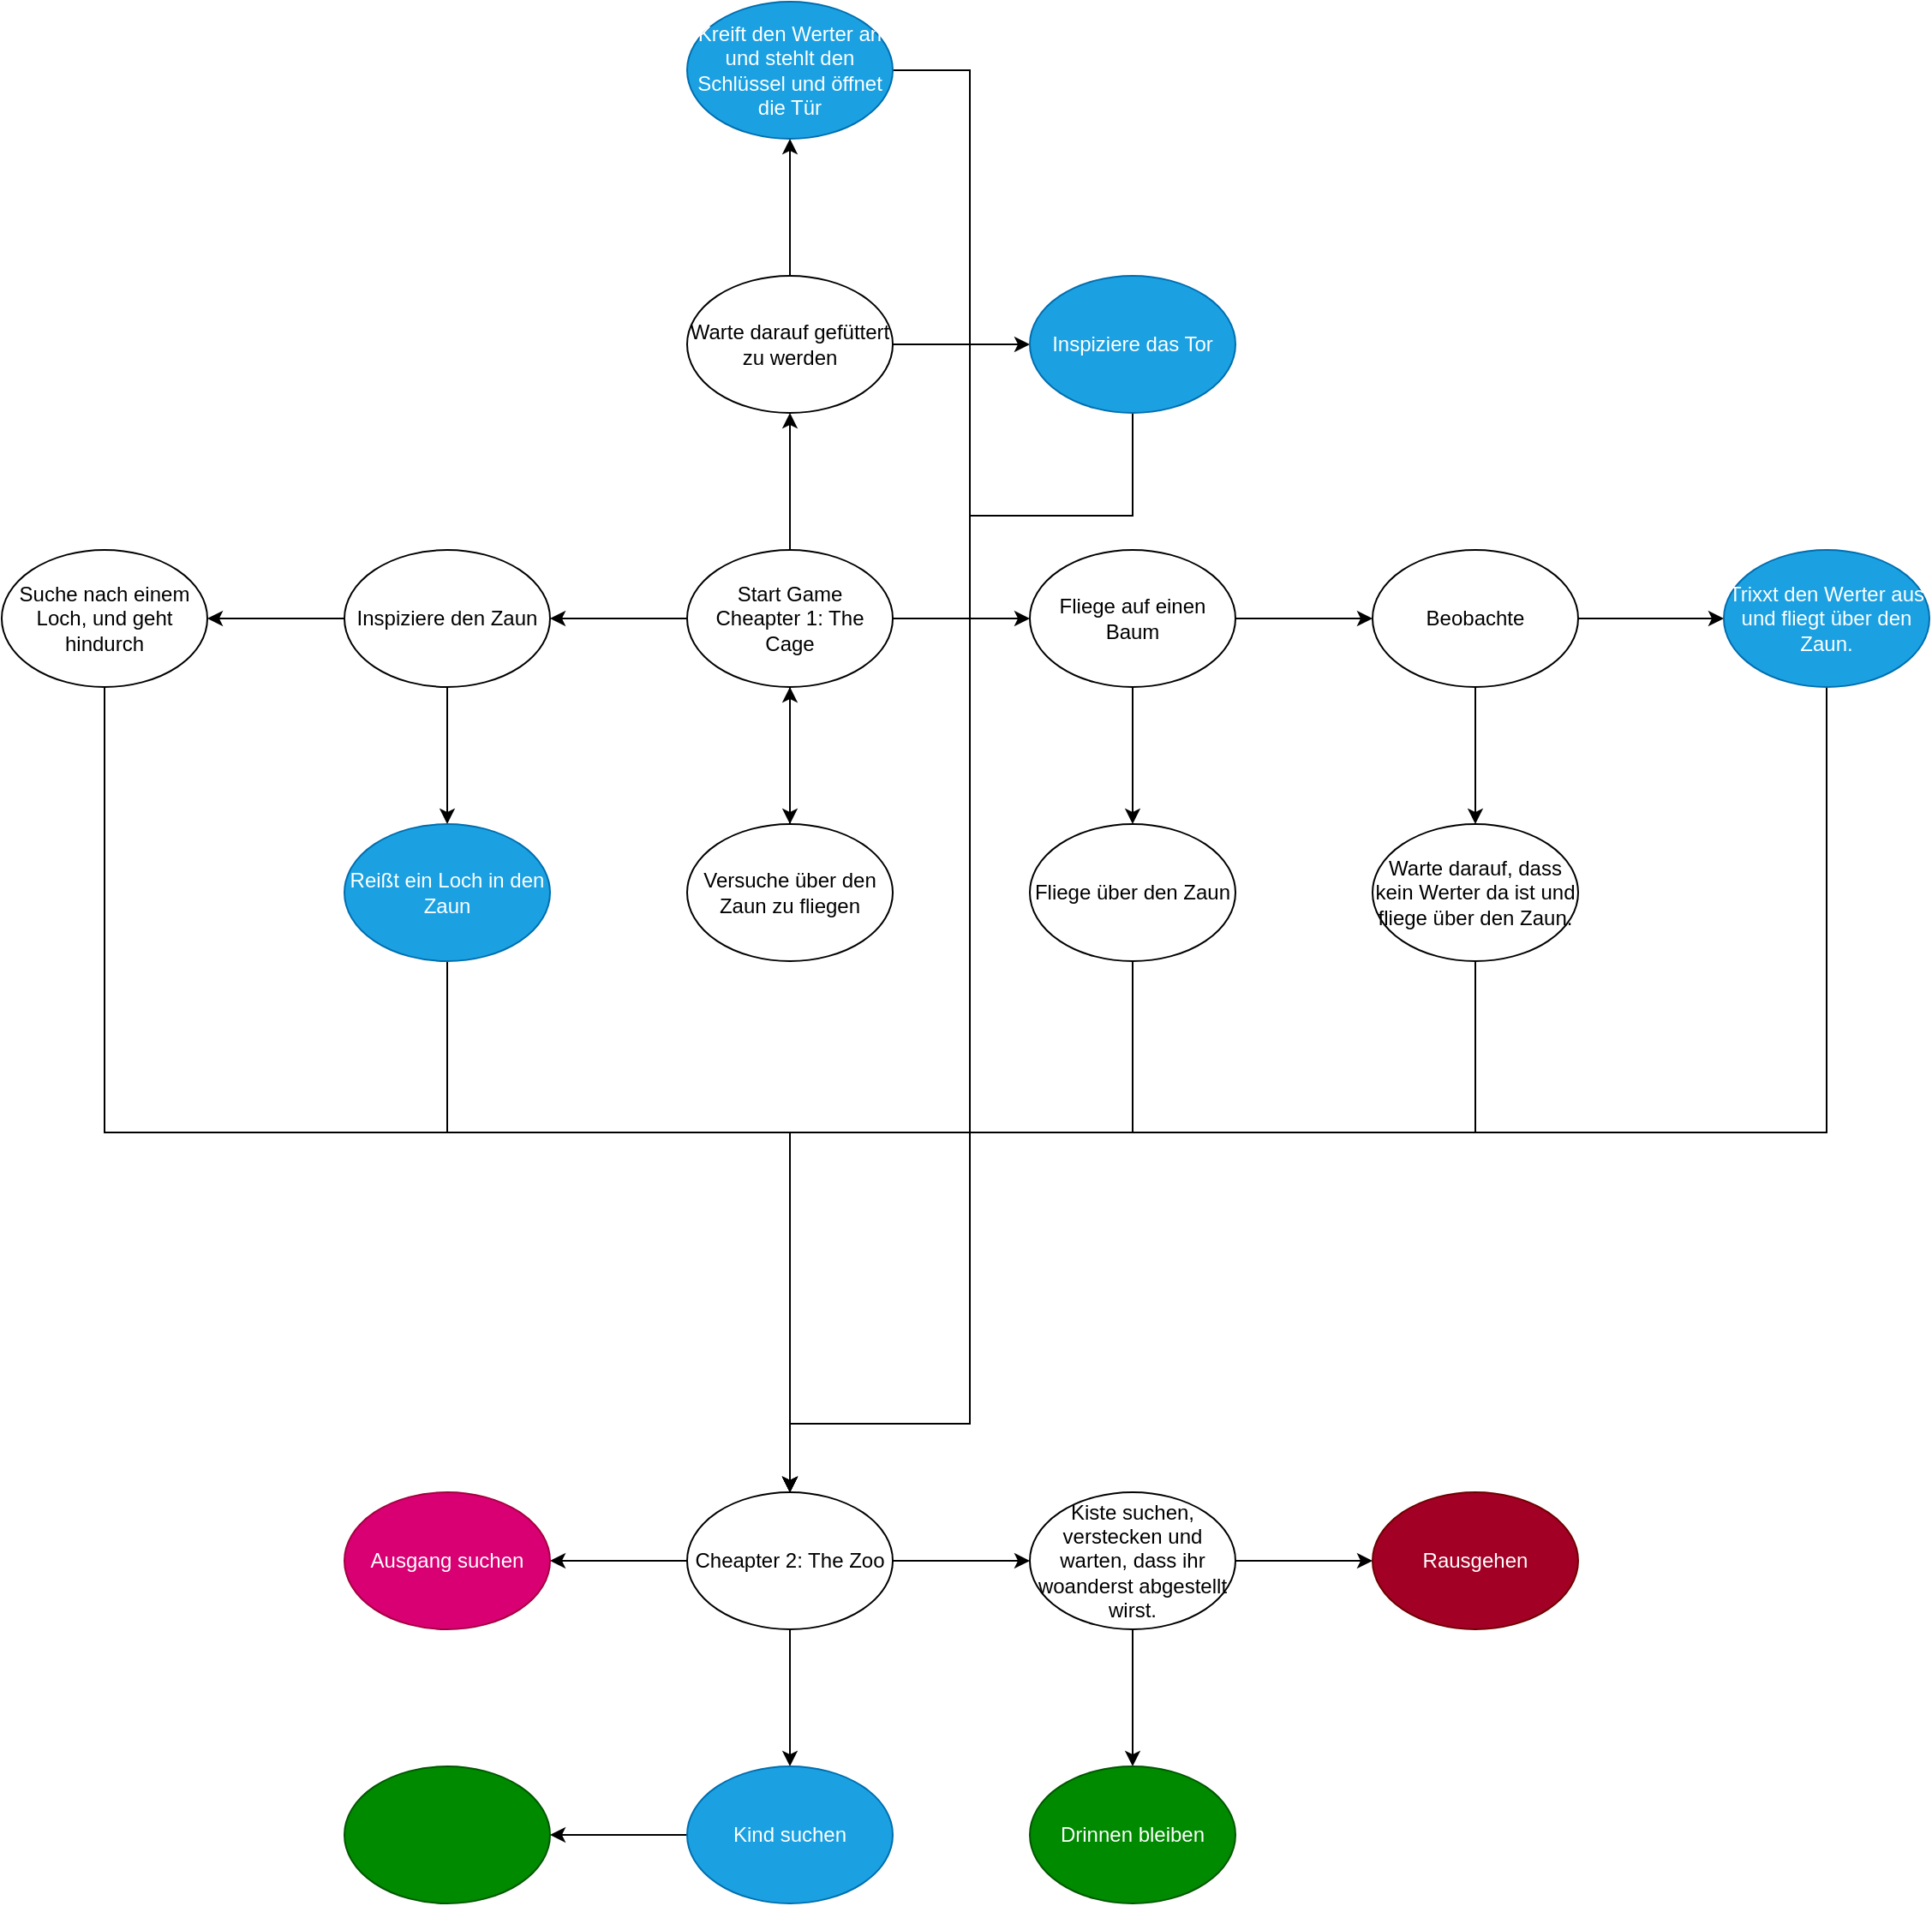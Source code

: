 <mxfile version="28.0.4">
  <diagram name="Page-1" id="-VZwadmtGIWvrwY4ltmh">
    <mxGraphModel dx="2724" dy="2368" grid="1" gridSize="10" guides="1" tooltips="1" connect="1" arrows="1" fold="1" page="1" pageScale="1" pageWidth="850" pageHeight="1100" math="0" shadow="0">
      <root>
        <mxCell id="0" />
        <mxCell id="1" parent="0" />
        <mxCell id="yY6zUu2VjB5jSB4ByoQh-5" value="" style="edgeStyle=orthogonalEdgeStyle;rounded=0;orthogonalLoop=1;jettySize=auto;html=1;" parent="1" source="yY6zUu2VjB5jSB4ByoQh-1" target="yY6zUu2VjB5jSB4ByoQh-4" edge="1">
          <mxGeometry relative="1" as="geometry" />
        </mxCell>
        <mxCell id="yY6zUu2VjB5jSB4ByoQh-9" value="" style="edgeStyle=orthogonalEdgeStyle;rounded=0;orthogonalLoop=1;jettySize=auto;html=1;" parent="1" source="yY6zUu2VjB5jSB4ByoQh-1" target="yY6zUu2VjB5jSB4ByoQh-8" edge="1">
          <mxGeometry relative="1" as="geometry" />
        </mxCell>
        <mxCell id="yY6zUu2VjB5jSB4ByoQh-21" value="" style="edgeStyle=orthogonalEdgeStyle;rounded=0;orthogonalLoop=1;jettySize=auto;html=1;" parent="1" source="yY6zUu2VjB5jSB4ByoQh-1" target="yY6zUu2VjB5jSB4ByoQh-20" edge="1">
          <mxGeometry relative="1" as="geometry" />
        </mxCell>
        <mxCell id="yY6zUu2VjB5jSB4ByoQh-23" value="" style="edgeStyle=orthogonalEdgeStyle;rounded=0;orthogonalLoop=1;jettySize=auto;html=1;" parent="1" source="yY6zUu2VjB5jSB4ByoQh-1" target="yY6zUu2VjB5jSB4ByoQh-22" edge="1">
          <mxGeometry relative="1" as="geometry" />
        </mxCell>
        <mxCell id="yY6zUu2VjB5jSB4ByoQh-1" value="Start Game&lt;br&gt;Cheapter 1: The Cage" style="ellipse;whiteSpace=wrap;html=1;" parent="1" vertex="1">
          <mxGeometry x="365" y="10" width="120" height="80" as="geometry" />
        </mxCell>
        <mxCell id="yY6zUu2VjB5jSB4ByoQh-7" style="edgeStyle=orthogonalEdgeStyle;rounded=0;orthogonalLoop=1;jettySize=auto;html=1;" parent="1" source="yY6zUu2VjB5jSB4ByoQh-4" target="yY6zUu2VjB5jSB4ByoQh-1" edge="1">
          <mxGeometry relative="1" as="geometry" />
        </mxCell>
        <mxCell id="yY6zUu2VjB5jSB4ByoQh-4" value="Versuche über den Zaun zu fliegen" style="ellipse;whiteSpace=wrap;html=1;" parent="1" vertex="1">
          <mxGeometry x="365" y="170" width="120" height="80" as="geometry" />
        </mxCell>
        <mxCell id="yY6zUu2VjB5jSB4ByoQh-11" value="" style="edgeStyle=orthogonalEdgeStyle;rounded=0;orthogonalLoop=1;jettySize=auto;html=1;" parent="1" source="yY6zUu2VjB5jSB4ByoQh-8" target="yY6zUu2VjB5jSB4ByoQh-10" edge="1">
          <mxGeometry relative="1" as="geometry" />
        </mxCell>
        <mxCell id="yY6zUu2VjB5jSB4ByoQh-13" value="" style="edgeStyle=orthogonalEdgeStyle;rounded=0;orthogonalLoop=1;jettySize=auto;html=1;" parent="1" source="yY6zUu2VjB5jSB4ByoQh-8" target="yY6zUu2VjB5jSB4ByoQh-12" edge="1">
          <mxGeometry relative="1" as="geometry" />
        </mxCell>
        <mxCell id="yY6zUu2VjB5jSB4ByoQh-8" value="Fliege auf einen Baum" style="ellipse;whiteSpace=wrap;html=1;" parent="1" vertex="1">
          <mxGeometry x="565" y="10" width="120" height="80" as="geometry" />
        </mxCell>
        <mxCell id="yY6zUu2VjB5jSB4ByoQh-36" style="edgeStyle=orthogonalEdgeStyle;rounded=0;orthogonalLoop=1;jettySize=auto;html=1;entryX=0.5;entryY=0;entryDx=0;entryDy=0;" parent="1" source="yY6zUu2VjB5jSB4ByoQh-10" target="yY6zUu2VjB5jSB4ByoQh-34" edge="1">
          <mxGeometry relative="1" as="geometry">
            <Array as="points">
              <mxPoint x="625" y="350" />
              <mxPoint x="425" y="350" />
            </Array>
          </mxGeometry>
        </mxCell>
        <mxCell id="yY6zUu2VjB5jSB4ByoQh-10" value="Fliege über den Zaun" style="ellipse;whiteSpace=wrap;html=1;" parent="1" vertex="1">
          <mxGeometry x="565" y="170" width="120" height="80" as="geometry" />
        </mxCell>
        <mxCell id="yY6zUu2VjB5jSB4ByoQh-15" value="" style="edgeStyle=orthogonalEdgeStyle;rounded=0;orthogonalLoop=1;jettySize=auto;html=1;" parent="1" source="yY6zUu2VjB5jSB4ByoQh-12" target="yY6zUu2VjB5jSB4ByoQh-14" edge="1">
          <mxGeometry relative="1" as="geometry" />
        </mxCell>
        <mxCell id="yY6zUu2VjB5jSB4ByoQh-19" value="" style="edgeStyle=orthogonalEdgeStyle;rounded=0;orthogonalLoop=1;jettySize=auto;html=1;" parent="1" source="yY6zUu2VjB5jSB4ByoQh-12" target="yY6zUu2VjB5jSB4ByoQh-18" edge="1">
          <mxGeometry relative="1" as="geometry" />
        </mxCell>
        <mxCell id="yY6zUu2VjB5jSB4ByoQh-12" value="Beobachte" style="ellipse;whiteSpace=wrap;html=1;" parent="1" vertex="1">
          <mxGeometry x="765" y="10" width="120" height="80" as="geometry" />
        </mxCell>
        <mxCell id="yY6zUu2VjB5jSB4ByoQh-37" style="edgeStyle=orthogonalEdgeStyle;rounded=0;orthogonalLoop=1;jettySize=auto;html=1;entryX=0.5;entryY=0;entryDx=0;entryDy=0;" parent="1" source="yY6zUu2VjB5jSB4ByoQh-14" target="yY6zUu2VjB5jSB4ByoQh-34" edge="1">
          <mxGeometry relative="1" as="geometry">
            <Array as="points">
              <mxPoint x="825" y="350" />
              <mxPoint x="425" y="350" />
            </Array>
          </mxGeometry>
        </mxCell>
        <mxCell id="yY6zUu2VjB5jSB4ByoQh-14" value="Warte darauf, dass kein Werter da ist und fliege über den Zaun." style="ellipse;whiteSpace=wrap;html=1;" parent="1" vertex="1">
          <mxGeometry x="765" y="170" width="120" height="80" as="geometry" />
        </mxCell>
        <mxCell id="yY6zUu2VjB5jSB4ByoQh-40" style="edgeStyle=orthogonalEdgeStyle;rounded=0;orthogonalLoop=1;jettySize=auto;html=1;entryX=0.5;entryY=0;entryDx=0;entryDy=0;" parent="1" source="yY6zUu2VjB5jSB4ByoQh-18" target="yY6zUu2VjB5jSB4ByoQh-34" edge="1">
          <mxGeometry relative="1" as="geometry">
            <Array as="points">
              <mxPoint x="1030" y="350" />
              <mxPoint x="425" y="350" />
            </Array>
          </mxGeometry>
        </mxCell>
        <mxCell id="yY6zUu2VjB5jSB4ByoQh-18" value="Trixxt den Werter aus und fliegt über den Zaun." style="ellipse;whiteSpace=wrap;html=1;fillColor=#1ba1e2;fontColor=#ffffff;strokeColor=#006EAF;" parent="1" vertex="1">
          <mxGeometry x="970" y="10" width="120" height="80" as="geometry" />
        </mxCell>
        <mxCell id="yY6zUu2VjB5jSB4ByoQh-25" value="" style="edgeStyle=orthogonalEdgeStyle;rounded=0;orthogonalLoop=1;jettySize=auto;html=1;" parent="1" source="yY6zUu2VjB5jSB4ByoQh-20" target="yY6zUu2VjB5jSB4ByoQh-24" edge="1">
          <mxGeometry relative="1" as="geometry" />
        </mxCell>
        <mxCell id="yY6zUu2VjB5jSB4ByoQh-27" value="" style="edgeStyle=orthogonalEdgeStyle;rounded=0;orthogonalLoop=1;jettySize=auto;html=1;" parent="1" source="yY6zUu2VjB5jSB4ByoQh-20" target="yY6zUu2VjB5jSB4ByoQh-26" edge="1">
          <mxGeometry relative="1" as="geometry" />
        </mxCell>
        <mxCell id="yY6zUu2VjB5jSB4ByoQh-20" value="Inspiziere den Zaun" style="ellipse;whiteSpace=wrap;html=1;" parent="1" vertex="1">
          <mxGeometry x="165" y="10" width="120" height="80" as="geometry" />
        </mxCell>
        <mxCell id="yY6zUu2VjB5jSB4ByoQh-31" value="" style="edgeStyle=orthogonalEdgeStyle;rounded=0;orthogonalLoop=1;jettySize=auto;html=1;" parent="1" source="yY6zUu2VjB5jSB4ByoQh-22" target="yY6zUu2VjB5jSB4ByoQh-30" edge="1">
          <mxGeometry relative="1" as="geometry" />
        </mxCell>
        <mxCell id="yY6zUu2VjB5jSB4ByoQh-33" value="" style="edgeStyle=orthogonalEdgeStyle;rounded=0;orthogonalLoop=1;jettySize=auto;html=1;" parent="1" source="yY6zUu2VjB5jSB4ByoQh-22" target="yY6zUu2VjB5jSB4ByoQh-32" edge="1">
          <mxGeometry relative="1" as="geometry" />
        </mxCell>
        <mxCell id="yY6zUu2VjB5jSB4ByoQh-22" value="Warte darauf gefüttert zu werden" style="ellipse;whiteSpace=wrap;html=1;" parent="1" vertex="1">
          <mxGeometry x="365" y="-150" width="120" height="80" as="geometry" />
        </mxCell>
        <mxCell id="yY6zUu2VjB5jSB4ByoQh-39" style="edgeStyle=orthogonalEdgeStyle;rounded=0;orthogonalLoop=1;jettySize=auto;html=1;" parent="1" source="yY6zUu2VjB5jSB4ByoQh-24" target="yY6zUu2VjB5jSB4ByoQh-34" edge="1">
          <mxGeometry relative="1" as="geometry">
            <Array as="points">
              <mxPoint x="25" y="350" />
              <mxPoint x="425" y="350" />
            </Array>
          </mxGeometry>
        </mxCell>
        <mxCell id="yY6zUu2VjB5jSB4ByoQh-24" value="Suche nach einem Loch, und geht hindurch" style="ellipse;whiteSpace=wrap;html=1;" parent="1" vertex="1">
          <mxGeometry x="-35" y="10" width="120" height="80" as="geometry" />
        </mxCell>
        <mxCell id="yY6zUu2VjB5jSB4ByoQh-38" style="edgeStyle=orthogonalEdgeStyle;rounded=0;orthogonalLoop=1;jettySize=auto;html=1;entryX=0.5;entryY=0;entryDx=0;entryDy=0;" parent="1" source="yY6zUu2VjB5jSB4ByoQh-26" target="yY6zUu2VjB5jSB4ByoQh-34" edge="1">
          <mxGeometry relative="1" as="geometry">
            <Array as="points">
              <mxPoint x="225" y="350" />
              <mxPoint x="425" y="350" />
            </Array>
          </mxGeometry>
        </mxCell>
        <mxCell id="yY6zUu2VjB5jSB4ByoQh-26" value="Reißt ein Loch in den Zaun" style="ellipse;whiteSpace=wrap;html=1;fillColor=#1ba1e2;fontColor=#ffffff;strokeColor=#006EAF;" parent="1" vertex="1">
          <mxGeometry x="165" y="170" width="120" height="80" as="geometry" />
        </mxCell>
        <mxCell id="yY6zUu2VjB5jSB4ByoQh-41" style="edgeStyle=orthogonalEdgeStyle;rounded=0;orthogonalLoop=1;jettySize=auto;html=1;entryX=0.5;entryY=0;entryDx=0;entryDy=0;" parent="1" source="yY6zUu2VjB5jSB4ByoQh-30" target="yY6zUu2VjB5jSB4ByoQh-34" edge="1">
          <mxGeometry relative="1" as="geometry">
            <Array as="points">
              <mxPoint x="625" y="-10" />
              <mxPoint x="530" y="-10" />
              <mxPoint x="530" y="520" />
            </Array>
          </mxGeometry>
        </mxCell>
        <mxCell id="yY6zUu2VjB5jSB4ByoQh-30" value="Inspiziere das Tor" style="ellipse;whiteSpace=wrap;html=1;fillColor=#1ba1e2;fontColor=#ffffff;strokeColor=#006EAF;" parent="1" vertex="1">
          <mxGeometry x="565" y="-150" width="120" height="80" as="geometry" />
        </mxCell>
        <mxCell id="yY6zUu2VjB5jSB4ByoQh-42" style="edgeStyle=orthogonalEdgeStyle;rounded=0;orthogonalLoop=1;jettySize=auto;html=1;entryX=0.5;entryY=0;entryDx=0;entryDy=0;" parent="1" source="yY6zUu2VjB5jSB4ByoQh-32" target="yY6zUu2VjB5jSB4ByoQh-34" edge="1">
          <mxGeometry relative="1" as="geometry">
            <Array as="points">
              <mxPoint x="530" y="-270" />
              <mxPoint x="530" y="520" />
            </Array>
          </mxGeometry>
        </mxCell>
        <mxCell id="yY6zUu2VjB5jSB4ByoQh-32" value="Kreift den Werter an und stehlt den Schlüssel und öffnet die Tür" style="ellipse;whiteSpace=wrap;html=1;fillColor=#1ba1e2;fontColor=#ffffff;strokeColor=#006EAF;" parent="1" vertex="1">
          <mxGeometry x="365" y="-310" width="120" height="80" as="geometry" />
        </mxCell>
        <mxCell id="crSbYHDmSzXv--COdyXd-2" value="" style="edgeStyle=orthogonalEdgeStyle;rounded=0;orthogonalLoop=1;jettySize=auto;html=1;" edge="1" parent="1" source="yY6zUu2VjB5jSB4ByoQh-34" target="crSbYHDmSzXv--COdyXd-1">
          <mxGeometry relative="1" as="geometry" />
        </mxCell>
        <mxCell id="crSbYHDmSzXv--COdyXd-4" value="" style="edgeStyle=orthogonalEdgeStyle;rounded=0;orthogonalLoop=1;jettySize=auto;html=1;" edge="1" parent="1" source="yY6zUu2VjB5jSB4ByoQh-34" target="crSbYHDmSzXv--COdyXd-3">
          <mxGeometry relative="1" as="geometry" />
        </mxCell>
        <mxCell id="crSbYHDmSzXv--COdyXd-6" value="" style="edgeStyle=orthogonalEdgeStyle;rounded=0;orthogonalLoop=1;jettySize=auto;html=1;" edge="1" parent="1" source="yY6zUu2VjB5jSB4ByoQh-34" target="crSbYHDmSzXv--COdyXd-5">
          <mxGeometry relative="1" as="geometry" />
        </mxCell>
        <mxCell id="yY6zUu2VjB5jSB4ByoQh-34" value="Cheapter 2: The Zoo" style="ellipse;whiteSpace=wrap;html=1;" parent="1" vertex="1">
          <mxGeometry x="365" y="560" width="120" height="80" as="geometry" />
        </mxCell>
        <mxCell id="crSbYHDmSzXv--COdyXd-14" value="" style="edgeStyle=orthogonalEdgeStyle;rounded=0;orthogonalLoop=1;jettySize=auto;html=1;" edge="1" parent="1" source="crSbYHDmSzXv--COdyXd-1" target="crSbYHDmSzXv--COdyXd-13">
          <mxGeometry relative="1" as="geometry" />
        </mxCell>
        <mxCell id="crSbYHDmSzXv--COdyXd-1" value="Kind suchen" style="ellipse;whiteSpace=wrap;html=1;fillColor=#1ba1e2;fontColor=#ffffff;strokeColor=#006EAF;" vertex="1" parent="1">
          <mxGeometry x="365" y="720" width="120" height="80" as="geometry" />
        </mxCell>
        <mxCell id="crSbYHDmSzXv--COdyXd-8" value="" style="edgeStyle=orthogonalEdgeStyle;rounded=0;orthogonalLoop=1;jettySize=auto;html=1;" edge="1" parent="1" source="crSbYHDmSzXv--COdyXd-3" target="crSbYHDmSzXv--COdyXd-7">
          <mxGeometry relative="1" as="geometry" />
        </mxCell>
        <mxCell id="crSbYHDmSzXv--COdyXd-10" value="" style="edgeStyle=orthogonalEdgeStyle;rounded=0;orthogonalLoop=1;jettySize=auto;html=1;" edge="1" parent="1" source="crSbYHDmSzXv--COdyXd-3" target="crSbYHDmSzXv--COdyXd-9">
          <mxGeometry relative="1" as="geometry" />
        </mxCell>
        <mxCell id="crSbYHDmSzXv--COdyXd-3" value="Kiste suchen, verstecken und warten, dass ihr woanderst abgestellt wirst." style="ellipse;whiteSpace=wrap;html=1;" vertex="1" parent="1">
          <mxGeometry x="565" y="560" width="120" height="80" as="geometry" />
        </mxCell>
        <mxCell id="crSbYHDmSzXv--COdyXd-5" value="Ausgang suchen" style="ellipse;whiteSpace=wrap;html=1;fillColor=#d80073;fontColor=#ffffff;strokeColor=#A50040;" vertex="1" parent="1">
          <mxGeometry x="165" y="560" width="120" height="80" as="geometry" />
        </mxCell>
        <mxCell id="crSbYHDmSzXv--COdyXd-7" value="Rausgehen" style="ellipse;whiteSpace=wrap;html=1;fillColor=#a20025;fontColor=#ffffff;strokeColor=#6F0000;" vertex="1" parent="1">
          <mxGeometry x="765" y="560" width="120" height="80" as="geometry" />
        </mxCell>
        <mxCell id="crSbYHDmSzXv--COdyXd-9" value="Drinnen bleiben" style="ellipse;whiteSpace=wrap;html=1;fillColor=#008a00;fontColor=#ffffff;strokeColor=#005700;" vertex="1" parent="1">
          <mxGeometry x="565" y="720" width="120" height="80" as="geometry" />
        </mxCell>
        <mxCell id="crSbYHDmSzXv--COdyXd-13" value="" style="ellipse;whiteSpace=wrap;html=1;fillColor=#008a00;fontColor=#ffffff;strokeColor=#005700;" vertex="1" parent="1">
          <mxGeometry x="165" y="720" width="120" height="80" as="geometry" />
        </mxCell>
      </root>
    </mxGraphModel>
  </diagram>
</mxfile>
